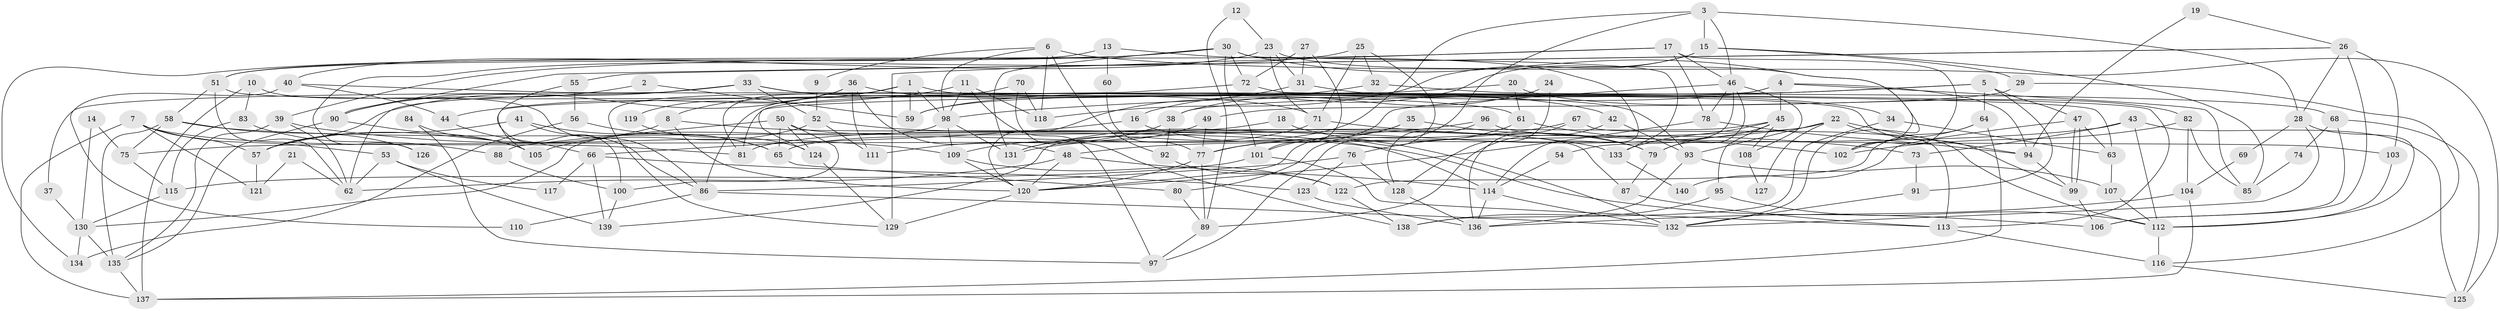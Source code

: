 // Generated by graph-tools (version 1.1) at 2025/26/03/09/25 03:26:17]
// undirected, 140 vertices, 280 edges
graph export_dot {
graph [start="1"]
  node [color=gray90,style=filled];
  1;
  2;
  3;
  4;
  5;
  6;
  7;
  8;
  9;
  10;
  11;
  12;
  13;
  14;
  15;
  16;
  17;
  18;
  19;
  20;
  21;
  22;
  23;
  24;
  25;
  26;
  27;
  28;
  29;
  30;
  31;
  32;
  33;
  34;
  35;
  36;
  37;
  38;
  39;
  40;
  41;
  42;
  43;
  44;
  45;
  46;
  47;
  48;
  49;
  50;
  51;
  52;
  53;
  54;
  55;
  56;
  57;
  58;
  59;
  60;
  61;
  62;
  63;
  64;
  65;
  66;
  67;
  68;
  69;
  70;
  71;
  72;
  73;
  74;
  75;
  76;
  77;
  78;
  79;
  80;
  81;
  82;
  83;
  84;
  85;
  86;
  87;
  88;
  89;
  90;
  91;
  92;
  93;
  94;
  95;
  96;
  97;
  98;
  99;
  100;
  101;
  102;
  103;
  104;
  105;
  106;
  107;
  108;
  109;
  110;
  111;
  112;
  113;
  114;
  115;
  116;
  117;
  118;
  119;
  120;
  121;
  122;
  123;
  124;
  125;
  126;
  127;
  128;
  129;
  130;
  131;
  132;
  133;
  134;
  135;
  136;
  137;
  138;
  139;
  140;
  1 -- 81;
  1 -- 8;
  1 -- 59;
  1 -- 93;
  1 -- 98;
  1 -- 129;
  2 -- 59;
  2 -- 90;
  3 -- 65;
  3 -- 46;
  3 -- 15;
  3 -- 28;
  3 -- 97;
  4 -- 94;
  4 -- 85;
  4 -- 45;
  4 -- 59;
  4 -- 81;
  5 -- 64;
  5 -- 91;
  5 -- 38;
  5 -- 47;
  5 -- 98;
  6 -- 118;
  6 -- 98;
  6 -- 9;
  6 -- 92;
  6 -- 125;
  7 -- 137;
  7 -- 53;
  7 -- 57;
  7 -- 81;
  7 -- 121;
  8 -- 120;
  8 -- 114;
  8 -- 57;
  9 -- 52;
  10 -- 137;
  10 -- 86;
  10 -- 83;
  11 -- 98;
  11 -- 97;
  11 -- 44;
  11 -- 118;
  12 -- 89;
  12 -- 23;
  13 -- 114;
  13 -- 51;
  13 -- 60;
  14 -- 75;
  14 -- 130;
  15 -- 16;
  15 -- 29;
  15 -- 85;
  15 -- 118;
  16 -- 66;
  16 -- 132;
  17 -- 39;
  17 -- 46;
  17 -- 78;
  17 -- 102;
  17 -- 129;
  18 -- 79;
  18 -- 81;
  19 -- 94;
  19 -- 26;
  20 -- 61;
  20 -- 124;
  20 -- 82;
  21 -- 62;
  21 -- 121;
  22 -- 131;
  22 -- 112;
  22 -- 75;
  22 -- 93;
  22 -- 94;
  22 -- 127;
  23 -- 132;
  23 -- 31;
  23 -- 40;
  23 -- 71;
  24 -- 128;
  24 -- 38;
  25 -- 71;
  25 -- 32;
  25 -- 80;
  25 -- 126;
  26 -- 28;
  26 -- 90;
  26 -- 55;
  26 -- 103;
  26 -- 106;
  27 -- 101;
  27 -- 31;
  27 -- 72;
  28 -- 112;
  28 -- 69;
  28 -- 132;
  29 -- 116;
  29 -- 49;
  30 -- 72;
  30 -- 102;
  30 -- 51;
  30 -- 101;
  30 -- 131;
  30 -- 133;
  30 -- 134;
  31 -- 120;
  31 -- 34;
  32 -- 68;
  32 -- 59;
  33 -- 71;
  33 -- 52;
  33 -- 37;
  33 -- 62;
  33 -- 63;
  33 -- 90;
  34 -- 138;
  34 -- 63;
  35 -- 120;
  35 -- 101;
  35 -- 79;
  36 -- 111;
  36 -- 57;
  36 -- 42;
  36 -- 48;
  36 -- 119;
  37 -- 130;
  38 -- 92;
  38 -- 111;
  39 -- 109;
  39 -- 62;
  39 -- 135;
  40 -- 61;
  40 -- 44;
  40 -- 110;
  41 -- 57;
  41 -- 65;
  41 -- 86;
  42 -- 93;
  42 -- 89;
  43 -- 48;
  43 -- 125;
  43 -- 73;
  43 -- 112;
  44 -- 66;
  45 -- 79;
  45 -- 95;
  45 -- 108;
  45 -- 133;
  45 -- 139;
  46 -- 77;
  46 -- 78;
  46 -- 54;
  46 -- 79;
  46 -- 108;
  47 -- 99;
  47 -- 99;
  47 -- 63;
  47 -- 140;
  48 -- 120;
  48 -- 62;
  48 -- 114;
  49 -- 109;
  49 -- 77;
  50 -- 100;
  50 -- 88;
  50 -- 65;
  50 -- 87;
  50 -- 124;
  51 -- 62;
  51 -- 58;
  51 -- 99;
  52 -- 133;
  52 -- 105;
  52 -- 111;
  53 -- 139;
  53 -- 62;
  53 -- 117;
  54 -- 114;
  55 -- 56;
  55 -- 100;
  56 -- 65;
  56 -- 134;
  57 -- 121;
  58 -- 106;
  58 -- 75;
  58 -- 126;
  58 -- 135;
  60 -- 77;
  61 -- 76;
  61 -- 102;
  63 -- 107;
  64 -- 122;
  64 -- 137;
  64 -- 102;
  65 -- 80;
  66 -- 123;
  66 -- 117;
  66 -- 139;
  67 -- 77;
  67 -- 113;
  67 -- 136;
  68 -- 106;
  68 -- 125;
  68 -- 74;
  69 -- 104;
  70 -- 86;
  70 -- 118;
  70 -- 138;
  71 -- 131;
  71 -- 73;
  72 -- 113;
  72 -- 105;
  73 -- 91;
  74 -- 85;
  75 -- 115;
  76 -- 128;
  76 -- 86;
  76 -- 123;
  77 -- 120;
  77 -- 89;
  78 -- 94;
  78 -- 120;
  79 -- 87;
  80 -- 89;
  82 -- 102;
  82 -- 85;
  82 -- 104;
  83 -- 115;
  83 -- 88;
  84 -- 97;
  84 -- 105;
  86 -- 132;
  86 -- 110;
  87 -- 113;
  88 -- 100;
  89 -- 97;
  90 -- 135;
  90 -- 105;
  91 -- 132;
  92 -- 122;
  93 -- 107;
  93 -- 136;
  94 -- 99;
  95 -- 112;
  95 -- 138;
  96 -- 103;
  96 -- 131;
  96 -- 128;
  98 -- 109;
  98 -- 130;
  98 -- 131;
  99 -- 106;
  100 -- 139;
  101 -- 115;
  101 -- 113;
  103 -- 112;
  104 -- 136;
  104 -- 137;
  107 -- 112;
  108 -- 127;
  109 -- 120;
  109 -- 122;
  112 -- 116;
  113 -- 116;
  114 -- 136;
  114 -- 132;
  115 -- 130;
  116 -- 125;
  119 -- 124;
  120 -- 129;
  122 -- 138;
  123 -- 136;
  124 -- 129;
  128 -- 136;
  130 -- 135;
  130 -- 134;
  133 -- 140;
  135 -- 137;
}
